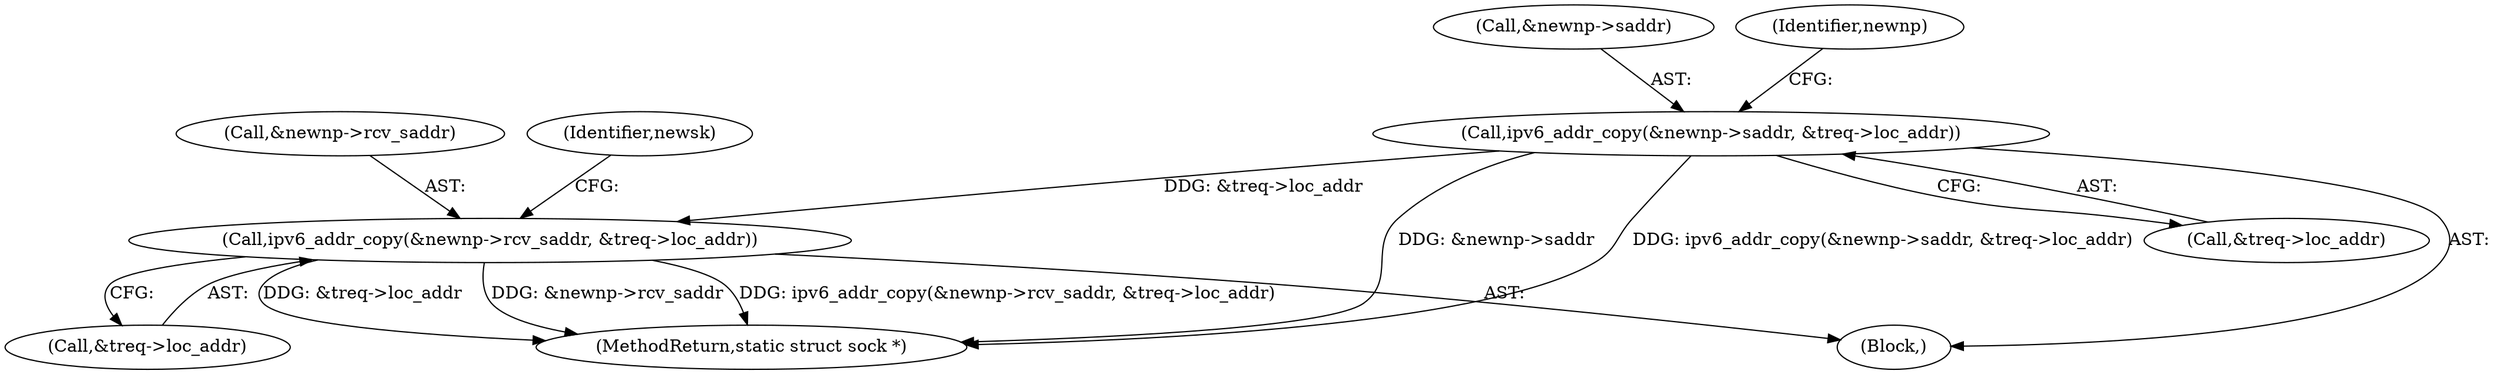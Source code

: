digraph "0_linux_f6d8bd051c391c1c0458a30b2a7abcd939329259_33@API" {
"1000343" [label="(Call,ipv6_addr_copy(&newnp->saddr, &treq->loc_addr))"];
"1000352" [label="(Call,ipv6_addr_copy(&newnp->rcv_saddr, &treq->loc_addr))"];
"1000353" [label="(Call,&newnp->rcv_saddr)"];
"1000343" [label="(Call,ipv6_addr_copy(&newnp->saddr, &treq->loc_addr))"];
"1000357" [label="(Call,&treq->loc_addr)"];
"1000115" [label="(Block,)"];
"1000344" [label="(Call,&newnp->saddr)"];
"1000355" [label="(Identifier,newnp)"];
"1000604" [label="(MethodReturn,static struct sock *)"];
"1000348" [label="(Call,&treq->loc_addr)"];
"1000363" [label="(Identifier,newsk)"];
"1000352" [label="(Call,ipv6_addr_copy(&newnp->rcv_saddr, &treq->loc_addr))"];
"1000343" -> "1000115"  [label="AST: "];
"1000343" -> "1000348"  [label="CFG: "];
"1000344" -> "1000343"  [label="AST: "];
"1000348" -> "1000343"  [label="AST: "];
"1000355" -> "1000343"  [label="CFG: "];
"1000343" -> "1000604"  [label="DDG: &newnp->saddr"];
"1000343" -> "1000604"  [label="DDG: ipv6_addr_copy(&newnp->saddr, &treq->loc_addr)"];
"1000343" -> "1000352"  [label="DDG: &treq->loc_addr"];
"1000352" -> "1000115"  [label="AST: "];
"1000352" -> "1000357"  [label="CFG: "];
"1000353" -> "1000352"  [label="AST: "];
"1000357" -> "1000352"  [label="AST: "];
"1000363" -> "1000352"  [label="CFG: "];
"1000352" -> "1000604"  [label="DDG: &treq->loc_addr"];
"1000352" -> "1000604"  [label="DDG: &newnp->rcv_saddr"];
"1000352" -> "1000604"  [label="DDG: ipv6_addr_copy(&newnp->rcv_saddr, &treq->loc_addr)"];
}
